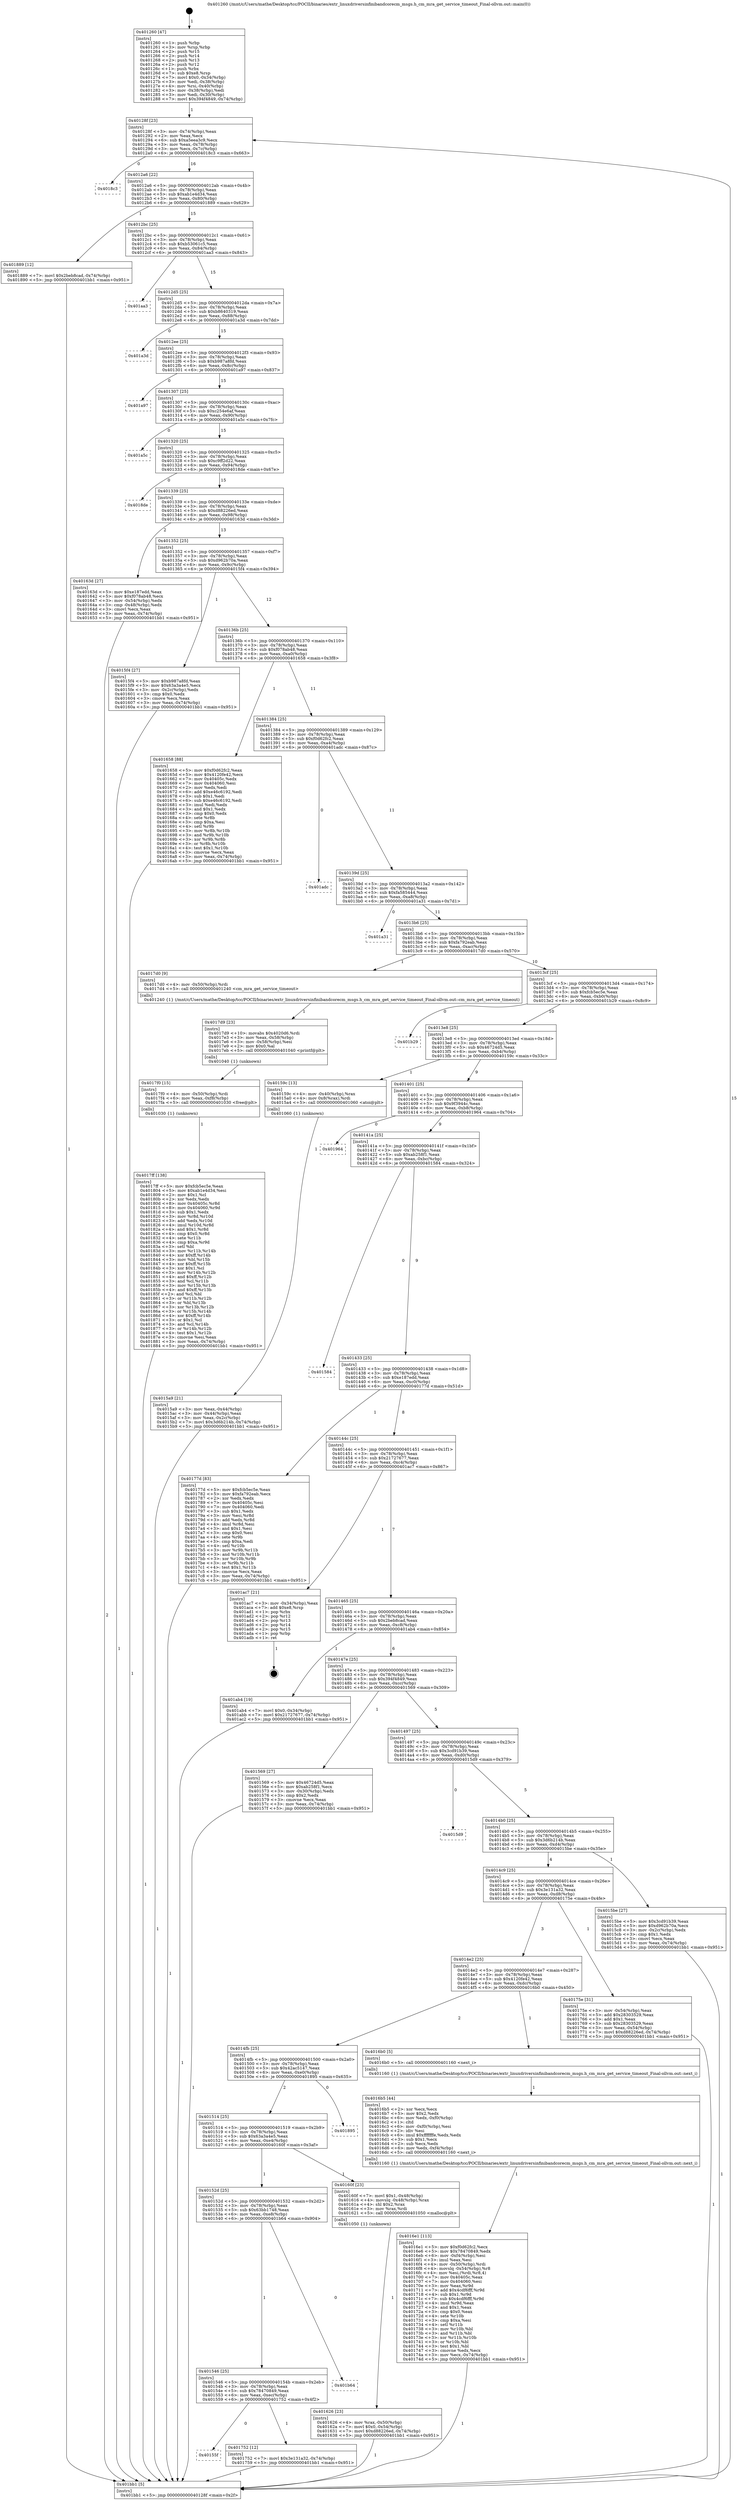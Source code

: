 digraph "0x401260" {
  label = "0x401260 (/mnt/c/Users/mathe/Desktop/tcc/POCII/binaries/extr_linuxdriversinfinibandcorecm_msgs.h_cm_mra_get_service_timeout_Final-ollvm.out::main(0))"
  labelloc = "t"
  node[shape=record]

  Entry [label="",width=0.3,height=0.3,shape=circle,fillcolor=black,style=filled]
  "0x40128f" [label="{
     0x40128f [23]\l
     | [instrs]\l
     &nbsp;&nbsp;0x40128f \<+3\>: mov -0x74(%rbp),%eax\l
     &nbsp;&nbsp;0x401292 \<+2\>: mov %eax,%ecx\l
     &nbsp;&nbsp;0x401294 \<+6\>: sub $0xa5eea3c9,%ecx\l
     &nbsp;&nbsp;0x40129a \<+3\>: mov %eax,-0x78(%rbp)\l
     &nbsp;&nbsp;0x40129d \<+3\>: mov %ecx,-0x7c(%rbp)\l
     &nbsp;&nbsp;0x4012a0 \<+6\>: je 00000000004018c3 \<main+0x663\>\l
  }"]
  "0x4018c3" [label="{
     0x4018c3\l
  }", style=dashed]
  "0x4012a6" [label="{
     0x4012a6 [22]\l
     | [instrs]\l
     &nbsp;&nbsp;0x4012a6 \<+5\>: jmp 00000000004012ab \<main+0x4b\>\l
     &nbsp;&nbsp;0x4012ab \<+3\>: mov -0x78(%rbp),%eax\l
     &nbsp;&nbsp;0x4012ae \<+5\>: sub $0xab1e4d34,%eax\l
     &nbsp;&nbsp;0x4012b3 \<+3\>: mov %eax,-0x80(%rbp)\l
     &nbsp;&nbsp;0x4012b6 \<+6\>: je 0000000000401889 \<main+0x629\>\l
  }"]
  Exit [label="",width=0.3,height=0.3,shape=circle,fillcolor=black,style=filled,peripheries=2]
  "0x401889" [label="{
     0x401889 [12]\l
     | [instrs]\l
     &nbsp;&nbsp;0x401889 \<+7\>: movl $0x2beb8cad,-0x74(%rbp)\l
     &nbsp;&nbsp;0x401890 \<+5\>: jmp 0000000000401bb1 \<main+0x951\>\l
  }"]
  "0x4012bc" [label="{
     0x4012bc [25]\l
     | [instrs]\l
     &nbsp;&nbsp;0x4012bc \<+5\>: jmp 00000000004012c1 \<main+0x61\>\l
     &nbsp;&nbsp;0x4012c1 \<+3\>: mov -0x78(%rbp),%eax\l
     &nbsp;&nbsp;0x4012c4 \<+5\>: sub $0xb53061c5,%eax\l
     &nbsp;&nbsp;0x4012c9 \<+6\>: mov %eax,-0x84(%rbp)\l
     &nbsp;&nbsp;0x4012cf \<+6\>: je 0000000000401aa3 \<main+0x843\>\l
  }"]
  "0x4017ff" [label="{
     0x4017ff [138]\l
     | [instrs]\l
     &nbsp;&nbsp;0x4017ff \<+5\>: mov $0xfcb5ec5e,%eax\l
     &nbsp;&nbsp;0x401804 \<+5\>: mov $0xab1e4d34,%esi\l
     &nbsp;&nbsp;0x401809 \<+2\>: mov $0x1,%cl\l
     &nbsp;&nbsp;0x40180b \<+2\>: xor %edx,%edx\l
     &nbsp;&nbsp;0x40180d \<+8\>: mov 0x40405c,%r8d\l
     &nbsp;&nbsp;0x401815 \<+8\>: mov 0x404060,%r9d\l
     &nbsp;&nbsp;0x40181d \<+3\>: sub $0x1,%edx\l
     &nbsp;&nbsp;0x401820 \<+3\>: mov %r8d,%r10d\l
     &nbsp;&nbsp;0x401823 \<+3\>: add %edx,%r10d\l
     &nbsp;&nbsp;0x401826 \<+4\>: imul %r10d,%r8d\l
     &nbsp;&nbsp;0x40182a \<+4\>: and $0x1,%r8d\l
     &nbsp;&nbsp;0x40182e \<+4\>: cmp $0x0,%r8d\l
     &nbsp;&nbsp;0x401832 \<+4\>: sete %r11b\l
     &nbsp;&nbsp;0x401836 \<+4\>: cmp $0xa,%r9d\l
     &nbsp;&nbsp;0x40183a \<+3\>: setl %bl\l
     &nbsp;&nbsp;0x40183d \<+3\>: mov %r11b,%r14b\l
     &nbsp;&nbsp;0x401840 \<+4\>: xor $0xff,%r14b\l
     &nbsp;&nbsp;0x401844 \<+3\>: mov %bl,%r15b\l
     &nbsp;&nbsp;0x401847 \<+4\>: xor $0xff,%r15b\l
     &nbsp;&nbsp;0x40184b \<+3\>: xor $0x1,%cl\l
     &nbsp;&nbsp;0x40184e \<+3\>: mov %r14b,%r12b\l
     &nbsp;&nbsp;0x401851 \<+4\>: and $0xff,%r12b\l
     &nbsp;&nbsp;0x401855 \<+3\>: and %cl,%r11b\l
     &nbsp;&nbsp;0x401858 \<+3\>: mov %r15b,%r13b\l
     &nbsp;&nbsp;0x40185b \<+4\>: and $0xff,%r13b\l
     &nbsp;&nbsp;0x40185f \<+2\>: and %cl,%bl\l
     &nbsp;&nbsp;0x401861 \<+3\>: or %r11b,%r12b\l
     &nbsp;&nbsp;0x401864 \<+3\>: or %bl,%r13b\l
     &nbsp;&nbsp;0x401867 \<+3\>: xor %r13b,%r12b\l
     &nbsp;&nbsp;0x40186a \<+3\>: or %r15b,%r14b\l
     &nbsp;&nbsp;0x40186d \<+4\>: xor $0xff,%r14b\l
     &nbsp;&nbsp;0x401871 \<+3\>: or $0x1,%cl\l
     &nbsp;&nbsp;0x401874 \<+3\>: and %cl,%r14b\l
     &nbsp;&nbsp;0x401877 \<+3\>: or %r14b,%r12b\l
     &nbsp;&nbsp;0x40187a \<+4\>: test $0x1,%r12b\l
     &nbsp;&nbsp;0x40187e \<+3\>: cmovne %esi,%eax\l
     &nbsp;&nbsp;0x401881 \<+3\>: mov %eax,-0x74(%rbp)\l
     &nbsp;&nbsp;0x401884 \<+5\>: jmp 0000000000401bb1 \<main+0x951\>\l
  }"]
  "0x401aa3" [label="{
     0x401aa3\l
  }", style=dashed]
  "0x4012d5" [label="{
     0x4012d5 [25]\l
     | [instrs]\l
     &nbsp;&nbsp;0x4012d5 \<+5\>: jmp 00000000004012da \<main+0x7a\>\l
     &nbsp;&nbsp;0x4012da \<+3\>: mov -0x78(%rbp),%eax\l
     &nbsp;&nbsp;0x4012dd \<+5\>: sub $0xb8640319,%eax\l
     &nbsp;&nbsp;0x4012e2 \<+6\>: mov %eax,-0x88(%rbp)\l
     &nbsp;&nbsp;0x4012e8 \<+6\>: je 0000000000401a3d \<main+0x7dd\>\l
  }"]
  "0x4017f0" [label="{
     0x4017f0 [15]\l
     | [instrs]\l
     &nbsp;&nbsp;0x4017f0 \<+4\>: mov -0x50(%rbp),%rdi\l
     &nbsp;&nbsp;0x4017f4 \<+6\>: mov %eax,-0xf8(%rbp)\l
     &nbsp;&nbsp;0x4017fa \<+5\>: call 0000000000401030 \<free@plt\>\l
     | [calls]\l
     &nbsp;&nbsp;0x401030 \{1\} (unknown)\l
  }"]
  "0x401a3d" [label="{
     0x401a3d\l
  }", style=dashed]
  "0x4012ee" [label="{
     0x4012ee [25]\l
     | [instrs]\l
     &nbsp;&nbsp;0x4012ee \<+5\>: jmp 00000000004012f3 \<main+0x93\>\l
     &nbsp;&nbsp;0x4012f3 \<+3\>: mov -0x78(%rbp),%eax\l
     &nbsp;&nbsp;0x4012f6 \<+5\>: sub $0xb987a8fd,%eax\l
     &nbsp;&nbsp;0x4012fb \<+6\>: mov %eax,-0x8c(%rbp)\l
     &nbsp;&nbsp;0x401301 \<+6\>: je 0000000000401a97 \<main+0x837\>\l
  }"]
  "0x4017d9" [label="{
     0x4017d9 [23]\l
     | [instrs]\l
     &nbsp;&nbsp;0x4017d9 \<+10\>: movabs $0x4020d6,%rdi\l
     &nbsp;&nbsp;0x4017e3 \<+3\>: mov %eax,-0x58(%rbp)\l
     &nbsp;&nbsp;0x4017e6 \<+3\>: mov -0x58(%rbp),%esi\l
     &nbsp;&nbsp;0x4017e9 \<+2\>: mov $0x0,%al\l
     &nbsp;&nbsp;0x4017eb \<+5\>: call 0000000000401040 \<printf@plt\>\l
     | [calls]\l
     &nbsp;&nbsp;0x401040 \{1\} (unknown)\l
  }"]
  "0x401a97" [label="{
     0x401a97\l
  }", style=dashed]
  "0x401307" [label="{
     0x401307 [25]\l
     | [instrs]\l
     &nbsp;&nbsp;0x401307 \<+5\>: jmp 000000000040130c \<main+0xac\>\l
     &nbsp;&nbsp;0x40130c \<+3\>: mov -0x78(%rbp),%eax\l
     &nbsp;&nbsp;0x40130f \<+5\>: sub $0xc254e6af,%eax\l
     &nbsp;&nbsp;0x401314 \<+6\>: mov %eax,-0x90(%rbp)\l
     &nbsp;&nbsp;0x40131a \<+6\>: je 0000000000401a5c \<main+0x7fc\>\l
  }"]
  "0x40155f" [label="{
     0x40155f\l
  }", style=dashed]
  "0x401a5c" [label="{
     0x401a5c\l
  }", style=dashed]
  "0x401320" [label="{
     0x401320 [25]\l
     | [instrs]\l
     &nbsp;&nbsp;0x401320 \<+5\>: jmp 0000000000401325 \<main+0xc5\>\l
     &nbsp;&nbsp;0x401325 \<+3\>: mov -0x78(%rbp),%eax\l
     &nbsp;&nbsp;0x401328 \<+5\>: sub $0xc9ff2d22,%eax\l
     &nbsp;&nbsp;0x40132d \<+6\>: mov %eax,-0x94(%rbp)\l
     &nbsp;&nbsp;0x401333 \<+6\>: je 00000000004018de \<main+0x67e\>\l
  }"]
  "0x401752" [label="{
     0x401752 [12]\l
     | [instrs]\l
     &nbsp;&nbsp;0x401752 \<+7\>: movl $0x3e131a32,-0x74(%rbp)\l
     &nbsp;&nbsp;0x401759 \<+5\>: jmp 0000000000401bb1 \<main+0x951\>\l
  }"]
  "0x4018de" [label="{
     0x4018de\l
  }", style=dashed]
  "0x401339" [label="{
     0x401339 [25]\l
     | [instrs]\l
     &nbsp;&nbsp;0x401339 \<+5\>: jmp 000000000040133e \<main+0xde\>\l
     &nbsp;&nbsp;0x40133e \<+3\>: mov -0x78(%rbp),%eax\l
     &nbsp;&nbsp;0x401341 \<+5\>: sub $0xd88226ed,%eax\l
     &nbsp;&nbsp;0x401346 \<+6\>: mov %eax,-0x98(%rbp)\l
     &nbsp;&nbsp;0x40134c \<+6\>: je 000000000040163d \<main+0x3dd\>\l
  }"]
  "0x401546" [label="{
     0x401546 [25]\l
     | [instrs]\l
     &nbsp;&nbsp;0x401546 \<+5\>: jmp 000000000040154b \<main+0x2eb\>\l
     &nbsp;&nbsp;0x40154b \<+3\>: mov -0x78(%rbp),%eax\l
     &nbsp;&nbsp;0x40154e \<+5\>: sub $0x78470849,%eax\l
     &nbsp;&nbsp;0x401553 \<+6\>: mov %eax,-0xec(%rbp)\l
     &nbsp;&nbsp;0x401559 \<+6\>: je 0000000000401752 \<main+0x4f2\>\l
  }"]
  "0x40163d" [label="{
     0x40163d [27]\l
     | [instrs]\l
     &nbsp;&nbsp;0x40163d \<+5\>: mov $0xe187edd,%eax\l
     &nbsp;&nbsp;0x401642 \<+5\>: mov $0xf078ab48,%ecx\l
     &nbsp;&nbsp;0x401647 \<+3\>: mov -0x54(%rbp),%edx\l
     &nbsp;&nbsp;0x40164a \<+3\>: cmp -0x48(%rbp),%edx\l
     &nbsp;&nbsp;0x40164d \<+3\>: cmovl %ecx,%eax\l
     &nbsp;&nbsp;0x401650 \<+3\>: mov %eax,-0x74(%rbp)\l
     &nbsp;&nbsp;0x401653 \<+5\>: jmp 0000000000401bb1 \<main+0x951\>\l
  }"]
  "0x401352" [label="{
     0x401352 [25]\l
     | [instrs]\l
     &nbsp;&nbsp;0x401352 \<+5\>: jmp 0000000000401357 \<main+0xf7\>\l
     &nbsp;&nbsp;0x401357 \<+3\>: mov -0x78(%rbp),%eax\l
     &nbsp;&nbsp;0x40135a \<+5\>: sub $0xd962b70a,%eax\l
     &nbsp;&nbsp;0x40135f \<+6\>: mov %eax,-0x9c(%rbp)\l
     &nbsp;&nbsp;0x401365 \<+6\>: je 00000000004015f4 \<main+0x394\>\l
  }"]
  "0x401b64" [label="{
     0x401b64\l
  }", style=dashed]
  "0x4015f4" [label="{
     0x4015f4 [27]\l
     | [instrs]\l
     &nbsp;&nbsp;0x4015f4 \<+5\>: mov $0xb987a8fd,%eax\l
     &nbsp;&nbsp;0x4015f9 \<+5\>: mov $0x63a3a4e5,%ecx\l
     &nbsp;&nbsp;0x4015fe \<+3\>: mov -0x2c(%rbp),%edx\l
     &nbsp;&nbsp;0x401601 \<+3\>: cmp $0x0,%edx\l
     &nbsp;&nbsp;0x401604 \<+3\>: cmove %ecx,%eax\l
     &nbsp;&nbsp;0x401607 \<+3\>: mov %eax,-0x74(%rbp)\l
     &nbsp;&nbsp;0x40160a \<+5\>: jmp 0000000000401bb1 \<main+0x951\>\l
  }"]
  "0x40136b" [label="{
     0x40136b [25]\l
     | [instrs]\l
     &nbsp;&nbsp;0x40136b \<+5\>: jmp 0000000000401370 \<main+0x110\>\l
     &nbsp;&nbsp;0x401370 \<+3\>: mov -0x78(%rbp),%eax\l
     &nbsp;&nbsp;0x401373 \<+5\>: sub $0xf078ab48,%eax\l
     &nbsp;&nbsp;0x401378 \<+6\>: mov %eax,-0xa0(%rbp)\l
     &nbsp;&nbsp;0x40137e \<+6\>: je 0000000000401658 \<main+0x3f8\>\l
  }"]
  "0x4016e1" [label="{
     0x4016e1 [113]\l
     | [instrs]\l
     &nbsp;&nbsp;0x4016e1 \<+5\>: mov $0xf0d62fc2,%ecx\l
     &nbsp;&nbsp;0x4016e6 \<+5\>: mov $0x78470849,%edx\l
     &nbsp;&nbsp;0x4016eb \<+6\>: mov -0xf4(%rbp),%esi\l
     &nbsp;&nbsp;0x4016f1 \<+3\>: imul %eax,%esi\l
     &nbsp;&nbsp;0x4016f4 \<+4\>: mov -0x50(%rbp),%rdi\l
     &nbsp;&nbsp;0x4016f8 \<+4\>: movslq -0x54(%rbp),%r8\l
     &nbsp;&nbsp;0x4016fc \<+4\>: mov %esi,(%rdi,%r8,4)\l
     &nbsp;&nbsp;0x401700 \<+7\>: mov 0x40405c,%eax\l
     &nbsp;&nbsp;0x401707 \<+7\>: mov 0x404060,%esi\l
     &nbsp;&nbsp;0x40170e \<+3\>: mov %eax,%r9d\l
     &nbsp;&nbsp;0x401711 \<+7\>: add $0x4cdf6fff,%r9d\l
     &nbsp;&nbsp;0x401718 \<+4\>: sub $0x1,%r9d\l
     &nbsp;&nbsp;0x40171c \<+7\>: sub $0x4cdf6fff,%r9d\l
     &nbsp;&nbsp;0x401723 \<+4\>: imul %r9d,%eax\l
     &nbsp;&nbsp;0x401727 \<+3\>: and $0x1,%eax\l
     &nbsp;&nbsp;0x40172a \<+3\>: cmp $0x0,%eax\l
     &nbsp;&nbsp;0x40172d \<+4\>: sete %r10b\l
     &nbsp;&nbsp;0x401731 \<+3\>: cmp $0xa,%esi\l
     &nbsp;&nbsp;0x401734 \<+4\>: setl %r11b\l
     &nbsp;&nbsp;0x401738 \<+3\>: mov %r10b,%bl\l
     &nbsp;&nbsp;0x40173b \<+3\>: and %r11b,%bl\l
     &nbsp;&nbsp;0x40173e \<+3\>: xor %r11b,%r10b\l
     &nbsp;&nbsp;0x401741 \<+3\>: or %r10b,%bl\l
     &nbsp;&nbsp;0x401744 \<+3\>: test $0x1,%bl\l
     &nbsp;&nbsp;0x401747 \<+3\>: cmovne %edx,%ecx\l
     &nbsp;&nbsp;0x40174a \<+3\>: mov %ecx,-0x74(%rbp)\l
     &nbsp;&nbsp;0x40174d \<+5\>: jmp 0000000000401bb1 \<main+0x951\>\l
  }"]
  "0x401658" [label="{
     0x401658 [88]\l
     | [instrs]\l
     &nbsp;&nbsp;0x401658 \<+5\>: mov $0xf0d62fc2,%eax\l
     &nbsp;&nbsp;0x40165d \<+5\>: mov $0x4120fe42,%ecx\l
     &nbsp;&nbsp;0x401662 \<+7\>: mov 0x40405c,%edx\l
     &nbsp;&nbsp;0x401669 \<+7\>: mov 0x404060,%esi\l
     &nbsp;&nbsp;0x401670 \<+2\>: mov %edx,%edi\l
     &nbsp;&nbsp;0x401672 \<+6\>: add $0xe46c6192,%edi\l
     &nbsp;&nbsp;0x401678 \<+3\>: sub $0x1,%edi\l
     &nbsp;&nbsp;0x40167b \<+6\>: sub $0xe46c6192,%edi\l
     &nbsp;&nbsp;0x401681 \<+3\>: imul %edi,%edx\l
     &nbsp;&nbsp;0x401684 \<+3\>: and $0x1,%edx\l
     &nbsp;&nbsp;0x401687 \<+3\>: cmp $0x0,%edx\l
     &nbsp;&nbsp;0x40168a \<+4\>: sete %r8b\l
     &nbsp;&nbsp;0x40168e \<+3\>: cmp $0xa,%esi\l
     &nbsp;&nbsp;0x401691 \<+4\>: setl %r9b\l
     &nbsp;&nbsp;0x401695 \<+3\>: mov %r8b,%r10b\l
     &nbsp;&nbsp;0x401698 \<+3\>: and %r9b,%r10b\l
     &nbsp;&nbsp;0x40169b \<+3\>: xor %r9b,%r8b\l
     &nbsp;&nbsp;0x40169e \<+3\>: or %r8b,%r10b\l
     &nbsp;&nbsp;0x4016a1 \<+4\>: test $0x1,%r10b\l
     &nbsp;&nbsp;0x4016a5 \<+3\>: cmovne %ecx,%eax\l
     &nbsp;&nbsp;0x4016a8 \<+3\>: mov %eax,-0x74(%rbp)\l
     &nbsp;&nbsp;0x4016ab \<+5\>: jmp 0000000000401bb1 \<main+0x951\>\l
  }"]
  "0x401384" [label="{
     0x401384 [25]\l
     | [instrs]\l
     &nbsp;&nbsp;0x401384 \<+5\>: jmp 0000000000401389 \<main+0x129\>\l
     &nbsp;&nbsp;0x401389 \<+3\>: mov -0x78(%rbp),%eax\l
     &nbsp;&nbsp;0x40138c \<+5\>: sub $0xf0d62fc2,%eax\l
     &nbsp;&nbsp;0x401391 \<+6\>: mov %eax,-0xa4(%rbp)\l
     &nbsp;&nbsp;0x401397 \<+6\>: je 0000000000401adc \<main+0x87c\>\l
  }"]
  "0x4016b5" [label="{
     0x4016b5 [44]\l
     | [instrs]\l
     &nbsp;&nbsp;0x4016b5 \<+2\>: xor %ecx,%ecx\l
     &nbsp;&nbsp;0x4016b7 \<+5\>: mov $0x2,%edx\l
     &nbsp;&nbsp;0x4016bc \<+6\>: mov %edx,-0xf0(%rbp)\l
     &nbsp;&nbsp;0x4016c2 \<+1\>: cltd\l
     &nbsp;&nbsp;0x4016c3 \<+6\>: mov -0xf0(%rbp),%esi\l
     &nbsp;&nbsp;0x4016c9 \<+2\>: idiv %esi\l
     &nbsp;&nbsp;0x4016cb \<+6\>: imul $0xfffffffe,%edx,%edx\l
     &nbsp;&nbsp;0x4016d1 \<+3\>: sub $0x1,%ecx\l
     &nbsp;&nbsp;0x4016d4 \<+2\>: sub %ecx,%edx\l
     &nbsp;&nbsp;0x4016d6 \<+6\>: mov %edx,-0xf4(%rbp)\l
     &nbsp;&nbsp;0x4016dc \<+5\>: call 0000000000401160 \<next_i\>\l
     | [calls]\l
     &nbsp;&nbsp;0x401160 \{1\} (/mnt/c/Users/mathe/Desktop/tcc/POCII/binaries/extr_linuxdriversinfinibandcorecm_msgs.h_cm_mra_get_service_timeout_Final-ollvm.out::next_i)\l
  }"]
  "0x401adc" [label="{
     0x401adc\l
  }", style=dashed]
  "0x40139d" [label="{
     0x40139d [25]\l
     | [instrs]\l
     &nbsp;&nbsp;0x40139d \<+5\>: jmp 00000000004013a2 \<main+0x142\>\l
     &nbsp;&nbsp;0x4013a2 \<+3\>: mov -0x78(%rbp),%eax\l
     &nbsp;&nbsp;0x4013a5 \<+5\>: sub $0xfa585444,%eax\l
     &nbsp;&nbsp;0x4013aa \<+6\>: mov %eax,-0xa8(%rbp)\l
     &nbsp;&nbsp;0x4013b0 \<+6\>: je 0000000000401a31 \<main+0x7d1\>\l
  }"]
  "0x401626" [label="{
     0x401626 [23]\l
     | [instrs]\l
     &nbsp;&nbsp;0x401626 \<+4\>: mov %rax,-0x50(%rbp)\l
     &nbsp;&nbsp;0x40162a \<+7\>: movl $0x0,-0x54(%rbp)\l
     &nbsp;&nbsp;0x401631 \<+7\>: movl $0xd88226ed,-0x74(%rbp)\l
     &nbsp;&nbsp;0x401638 \<+5\>: jmp 0000000000401bb1 \<main+0x951\>\l
  }"]
  "0x401a31" [label="{
     0x401a31\l
  }", style=dashed]
  "0x4013b6" [label="{
     0x4013b6 [25]\l
     | [instrs]\l
     &nbsp;&nbsp;0x4013b6 \<+5\>: jmp 00000000004013bb \<main+0x15b\>\l
     &nbsp;&nbsp;0x4013bb \<+3\>: mov -0x78(%rbp),%eax\l
     &nbsp;&nbsp;0x4013be \<+5\>: sub $0xfa792eab,%eax\l
     &nbsp;&nbsp;0x4013c3 \<+6\>: mov %eax,-0xac(%rbp)\l
     &nbsp;&nbsp;0x4013c9 \<+6\>: je 00000000004017d0 \<main+0x570\>\l
  }"]
  "0x40152d" [label="{
     0x40152d [25]\l
     | [instrs]\l
     &nbsp;&nbsp;0x40152d \<+5\>: jmp 0000000000401532 \<main+0x2d2\>\l
     &nbsp;&nbsp;0x401532 \<+3\>: mov -0x78(%rbp),%eax\l
     &nbsp;&nbsp;0x401535 \<+5\>: sub $0x63bb1748,%eax\l
     &nbsp;&nbsp;0x40153a \<+6\>: mov %eax,-0xe8(%rbp)\l
     &nbsp;&nbsp;0x401540 \<+6\>: je 0000000000401b64 \<main+0x904\>\l
  }"]
  "0x4017d0" [label="{
     0x4017d0 [9]\l
     | [instrs]\l
     &nbsp;&nbsp;0x4017d0 \<+4\>: mov -0x50(%rbp),%rdi\l
     &nbsp;&nbsp;0x4017d4 \<+5\>: call 0000000000401240 \<cm_mra_get_service_timeout\>\l
     | [calls]\l
     &nbsp;&nbsp;0x401240 \{1\} (/mnt/c/Users/mathe/Desktop/tcc/POCII/binaries/extr_linuxdriversinfinibandcorecm_msgs.h_cm_mra_get_service_timeout_Final-ollvm.out::cm_mra_get_service_timeout)\l
  }"]
  "0x4013cf" [label="{
     0x4013cf [25]\l
     | [instrs]\l
     &nbsp;&nbsp;0x4013cf \<+5\>: jmp 00000000004013d4 \<main+0x174\>\l
     &nbsp;&nbsp;0x4013d4 \<+3\>: mov -0x78(%rbp),%eax\l
     &nbsp;&nbsp;0x4013d7 \<+5\>: sub $0xfcb5ec5e,%eax\l
     &nbsp;&nbsp;0x4013dc \<+6\>: mov %eax,-0xb0(%rbp)\l
     &nbsp;&nbsp;0x4013e2 \<+6\>: je 0000000000401b29 \<main+0x8c9\>\l
  }"]
  "0x40160f" [label="{
     0x40160f [23]\l
     | [instrs]\l
     &nbsp;&nbsp;0x40160f \<+7\>: movl $0x1,-0x48(%rbp)\l
     &nbsp;&nbsp;0x401616 \<+4\>: movslq -0x48(%rbp),%rax\l
     &nbsp;&nbsp;0x40161a \<+4\>: shl $0x2,%rax\l
     &nbsp;&nbsp;0x40161e \<+3\>: mov %rax,%rdi\l
     &nbsp;&nbsp;0x401621 \<+5\>: call 0000000000401050 \<malloc@plt\>\l
     | [calls]\l
     &nbsp;&nbsp;0x401050 \{1\} (unknown)\l
  }"]
  "0x401b29" [label="{
     0x401b29\l
  }", style=dashed]
  "0x4013e8" [label="{
     0x4013e8 [25]\l
     | [instrs]\l
     &nbsp;&nbsp;0x4013e8 \<+5\>: jmp 00000000004013ed \<main+0x18d\>\l
     &nbsp;&nbsp;0x4013ed \<+3\>: mov -0x78(%rbp),%eax\l
     &nbsp;&nbsp;0x4013f0 \<+5\>: sub $0x46724d5,%eax\l
     &nbsp;&nbsp;0x4013f5 \<+6\>: mov %eax,-0xb4(%rbp)\l
     &nbsp;&nbsp;0x4013fb \<+6\>: je 000000000040159c \<main+0x33c\>\l
  }"]
  "0x401514" [label="{
     0x401514 [25]\l
     | [instrs]\l
     &nbsp;&nbsp;0x401514 \<+5\>: jmp 0000000000401519 \<main+0x2b9\>\l
     &nbsp;&nbsp;0x401519 \<+3\>: mov -0x78(%rbp),%eax\l
     &nbsp;&nbsp;0x40151c \<+5\>: sub $0x63a3a4e5,%eax\l
     &nbsp;&nbsp;0x401521 \<+6\>: mov %eax,-0xe4(%rbp)\l
     &nbsp;&nbsp;0x401527 \<+6\>: je 000000000040160f \<main+0x3af\>\l
  }"]
  "0x40159c" [label="{
     0x40159c [13]\l
     | [instrs]\l
     &nbsp;&nbsp;0x40159c \<+4\>: mov -0x40(%rbp),%rax\l
     &nbsp;&nbsp;0x4015a0 \<+4\>: mov 0x8(%rax),%rdi\l
     &nbsp;&nbsp;0x4015a4 \<+5\>: call 0000000000401060 \<atoi@plt\>\l
     | [calls]\l
     &nbsp;&nbsp;0x401060 \{1\} (unknown)\l
  }"]
  "0x401401" [label="{
     0x401401 [25]\l
     | [instrs]\l
     &nbsp;&nbsp;0x401401 \<+5\>: jmp 0000000000401406 \<main+0x1a6\>\l
     &nbsp;&nbsp;0x401406 \<+3\>: mov -0x78(%rbp),%eax\l
     &nbsp;&nbsp;0x401409 \<+5\>: sub $0x9f3944c,%eax\l
     &nbsp;&nbsp;0x40140e \<+6\>: mov %eax,-0xb8(%rbp)\l
     &nbsp;&nbsp;0x401414 \<+6\>: je 0000000000401964 \<main+0x704\>\l
  }"]
  "0x401895" [label="{
     0x401895\l
  }", style=dashed]
  "0x401964" [label="{
     0x401964\l
  }", style=dashed]
  "0x40141a" [label="{
     0x40141a [25]\l
     | [instrs]\l
     &nbsp;&nbsp;0x40141a \<+5\>: jmp 000000000040141f \<main+0x1bf\>\l
     &nbsp;&nbsp;0x40141f \<+3\>: mov -0x78(%rbp),%eax\l
     &nbsp;&nbsp;0x401422 \<+5\>: sub $0xab258f1,%eax\l
     &nbsp;&nbsp;0x401427 \<+6\>: mov %eax,-0xbc(%rbp)\l
     &nbsp;&nbsp;0x40142d \<+6\>: je 0000000000401584 \<main+0x324\>\l
  }"]
  "0x4014fb" [label="{
     0x4014fb [25]\l
     | [instrs]\l
     &nbsp;&nbsp;0x4014fb \<+5\>: jmp 0000000000401500 \<main+0x2a0\>\l
     &nbsp;&nbsp;0x401500 \<+3\>: mov -0x78(%rbp),%eax\l
     &nbsp;&nbsp;0x401503 \<+5\>: sub $0x42ac5147,%eax\l
     &nbsp;&nbsp;0x401508 \<+6\>: mov %eax,-0xe0(%rbp)\l
     &nbsp;&nbsp;0x40150e \<+6\>: je 0000000000401895 \<main+0x635\>\l
  }"]
  "0x401584" [label="{
     0x401584\l
  }", style=dashed]
  "0x401433" [label="{
     0x401433 [25]\l
     | [instrs]\l
     &nbsp;&nbsp;0x401433 \<+5\>: jmp 0000000000401438 \<main+0x1d8\>\l
     &nbsp;&nbsp;0x401438 \<+3\>: mov -0x78(%rbp),%eax\l
     &nbsp;&nbsp;0x40143b \<+5\>: sub $0xe187edd,%eax\l
     &nbsp;&nbsp;0x401440 \<+6\>: mov %eax,-0xc0(%rbp)\l
     &nbsp;&nbsp;0x401446 \<+6\>: je 000000000040177d \<main+0x51d\>\l
  }"]
  "0x4016b0" [label="{
     0x4016b0 [5]\l
     | [instrs]\l
     &nbsp;&nbsp;0x4016b0 \<+5\>: call 0000000000401160 \<next_i\>\l
     | [calls]\l
     &nbsp;&nbsp;0x401160 \{1\} (/mnt/c/Users/mathe/Desktop/tcc/POCII/binaries/extr_linuxdriversinfinibandcorecm_msgs.h_cm_mra_get_service_timeout_Final-ollvm.out::next_i)\l
  }"]
  "0x40177d" [label="{
     0x40177d [83]\l
     | [instrs]\l
     &nbsp;&nbsp;0x40177d \<+5\>: mov $0xfcb5ec5e,%eax\l
     &nbsp;&nbsp;0x401782 \<+5\>: mov $0xfa792eab,%ecx\l
     &nbsp;&nbsp;0x401787 \<+2\>: xor %edx,%edx\l
     &nbsp;&nbsp;0x401789 \<+7\>: mov 0x40405c,%esi\l
     &nbsp;&nbsp;0x401790 \<+7\>: mov 0x404060,%edi\l
     &nbsp;&nbsp;0x401797 \<+3\>: sub $0x1,%edx\l
     &nbsp;&nbsp;0x40179a \<+3\>: mov %esi,%r8d\l
     &nbsp;&nbsp;0x40179d \<+3\>: add %edx,%r8d\l
     &nbsp;&nbsp;0x4017a0 \<+4\>: imul %r8d,%esi\l
     &nbsp;&nbsp;0x4017a4 \<+3\>: and $0x1,%esi\l
     &nbsp;&nbsp;0x4017a7 \<+3\>: cmp $0x0,%esi\l
     &nbsp;&nbsp;0x4017aa \<+4\>: sete %r9b\l
     &nbsp;&nbsp;0x4017ae \<+3\>: cmp $0xa,%edi\l
     &nbsp;&nbsp;0x4017b1 \<+4\>: setl %r10b\l
     &nbsp;&nbsp;0x4017b5 \<+3\>: mov %r9b,%r11b\l
     &nbsp;&nbsp;0x4017b8 \<+3\>: and %r10b,%r11b\l
     &nbsp;&nbsp;0x4017bb \<+3\>: xor %r10b,%r9b\l
     &nbsp;&nbsp;0x4017be \<+3\>: or %r9b,%r11b\l
     &nbsp;&nbsp;0x4017c1 \<+4\>: test $0x1,%r11b\l
     &nbsp;&nbsp;0x4017c5 \<+3\>: cmovne %ecx,%eax\l
     &nbsp;&nbsp;0x4017c8 \<+3\>: mov %eax,-0x74(%rbp)\l
     &nbsp;&nbsp;0x4017cb \<+5\>: jmp 0000000000401bb1 \<main+0x951\>\l
  }"]
  "0x40144c" [label="{
     0x40144c [25]\l
     | [instrs]\l
     &nbsp;&nbsp;0x40144c \<+5\>: jmp 0000000000401451 \<main+0x1f1\>\l
     &nbsp;&nbsp;0x401451 \<+3\>: mov -0x78(%rbp),%eax\l
     &nbsp;&nbsp;0x401454 \<+5\>: sub $0x21727677,%eax\l
     &nbsp;&nbsp;0x401459 \<+6\>: mov %eax,-0xc4(%rbp)\l
     &nbsp;&nbsp;0x40145f \<+6\>: je 0000000000401ac7 \<main+0x867\>\l
  }"]
  "0x4014e2" [label="{
     0x4014e2 [25]\l
     | [instrs]\l
     &nbsp;&nbsp;0x4014e2 \<+5\>: jmp 00000000004014e7 \<main+0x287\>\l
     &nbsp;&nbsp;0x4014e7 \<+3\>: mov -0x78(%rbp),%eax\l
     &nbsp;&nbsp;0x4014ea \<+5\>: sub $0x4120fe42,%eax\l
     &nbsp;&nbsp;0x4014ef \<+6\>: mov %eax,-0xdc(%rbp)\l
     &nbsp;&nbsp;0x4014f5 \<+6\>: je 00000000004016b0 \<main+0x450\>\l
  }"]
  "0x401ac7" [label="{
     0x401ac7 [21]\l
     | [instrs]\l
     &nbsp;&nbsp;0x401ac7 \<+3\>: mov -0x34(%rbp),%eax\l
     &nbsp;&nbsp;0x401aca \<+7\>: add $0xe8,%rsp\l
     &nbsp;&nbsp;0x401ad1 \<+1\>: pop %rbx\l
     &nbsp;&nbsp;0x401ad2 \<+2\>: pop %r12\l
     &nbsp;&nbsp;0x401ad4 \<+2\>: pop %r13\l
     &nbsp;&nbsp;0x401ad6 \<+2\>: pop %r14\l
     &nbsp;&nbsp;0x401ad8 \<+2\>: pop %r15\l
     &nbsp;&nbsp;0x401ada \<+1\>: pop %rbp\l
     &nbsp;&nbsp;0x401adb \<+1\>: ret\l
  }"]
  "0x401465" [label="{
     0x401465 [25]\l
     | [instrs]\l
     &nbsp;&nbsp;0x401465 \<+5\>: jmp 000000000040146a \<main+0x20a\>\l
     &nbsp;&nbsp;0x40146a \<+3\>: mov -0x78(%rbp),%eax\l
     &nbsp;&nbsp;0x40146d \<+5\>: sub $0x2beb8cad,%eax\l
     &nbsp;&nbsp;0x401472 \<+6\>: mov %eax,-0xc8(%rbp)\l
     &nbsp;&nbsp;0x401478 \<+6\>: je 0000000000401ab4 \<main+0x854\>\l
  }"]
  "0x40175e" [label="{
     0x40175e [31]\l
     | [instrs]\l
     &nbsp;&nbsp;0x40175e \<+3\>: mov -0x54(%rbp),%eax\l
     &nbsp;&nbsp;0x401761 \<+5\>: add $0x28303529,%eax\l
     &nbsp;&nbsp;0x401766 \<+3\>: add $0x1,%eax\l
     &nbsp;&nbsp;0x401769 \<+5\>: sub $0x28303529,%eax\l
     &nbsp;&nbsp;0x40176e \<+3\>: mov %eax,-0x54(%rbp)\l
     &nbsp;&nbsp;0x401771 \<+7\>: movl $0xd88226ed,-0x74(%rbp)\l
     &nbsp;&nbsp;0x401778 \<+5\>: jmp 0000000000401bb1 \<main+0x951\>\l
  }"]
  "0x401ab4" [label="{
     0x401ab4 [19]\l
     | [instrs]\l
     &nbsp;&nbsp;0x401ab4 \<+7\>: movl $0x0,-0x34(%rbp)\l
     &nbsp;&nbsp;0x401abb \<+7\>: movl $0x21727677,-0x74(%rbp)\l
     &nbsp;&nbsp;0x401ac2 \<+5\>: jmp 0000000000401bb1 \<main+0x951\>\l
  }"]
  "0x40147e" [label="{
     0x40147e [25]\l
     | [instrs]\l
     &nbsp;&nbsp;0x40147e \<+5\>: jmp 0000000000401483 \<main+0x223\>\l
     &nbsp;&nbsp;0x401483 \<+3\>: mov -0x78(%rbp),%eax\l
     &nbsp;&nbsp;0x401486 \<+5\>: sub $0x394f4849,%eax\l
     &nbsp;&nbsp;0x40148b \<+6\>: mov %eax,-0xcc(%rbp)\l
     &nbsp;&nbsp;0x401491 \<+6\>: je 0000000000401569 \<main+0x309\>\l
  }"]
  "0x4014c9" [label="{
     0x4014c9 [25]\l
     | [instrs]\l
     &nbsp;&nbsp;0x4014c9 \<+5\>: jmp 00000000004014ce \<main+0x26e\>\l
     &nbsp;&nbsp;0x4014ce \<+3\>: mov -0x78(%rbp),%eax\l
     &nbsp;&nbsp;0x4014d1 \<+5\>: sub $0x3e131a32,%eax\l
     &nbsp;&nbsp;0x4014d6 \<+6\>: mov %eax,-0xd8(%rbp)\l
     &nbsp;&nbsp;0x4014dc \<+6\>: je 000000000040175e \<main+0x4fe\>\l
  }"]
  "0x401569" [label="{
     0x401569 [27]\l
     | [instrs]\l
     &nbsp;&nbsp;0x401569 \<+5\>: mov $0x46724d5,%eax\l
     &nbsp;&nbsp;0x40156e \<+5\>: mov $0xab258f1,%ecx\l
     &nbsp;&nbsp;0x401573 \<+3\>: mov -0x30(%rbp),%edx\l
     &nbsp;&nbsp;0x401576 \<+3\>: cmp $0x2,%edx\l
     &nbsp;&nbsp;0x401579 \<+3\>: cmovne %ecx,%eax\l
     &nbsp;&nbsp;0x40157c \<+3\>: mov %eax,-0x74(%rbp)\l
     &nbsp;&nbsp;0x40157f \<+5\>: jmp 0000000000401bb1 \<main+0x951\>\l
  }"]
  "0x401497" [label="{
     0x401497 [25]\l
     | [instrs]\l
     &nbsp;&nbsp;0x401497 \<+5\>: jmp 000000000040149c \<main+0x23c\>\l
     &nbsp;&nbsp;0x40149c \<+3\>: mov -0x78(%rbp),%eax\l
     &nbsp;&nbsp;0x40149f \<+5\>: sub $0x3cd91b39,%eax\l
     &nbsp;&nbsp;0x4014a4 \<+6\>: mov %eax,-0xd0(%rbp)\l
     &nbsp;&nbsp;0x4014aa \<+6\>: je 00000000004015d9 \<main+0x379\>\l
  }"]
  "0x401bb1" [label="{
     0x401bb1 [5]\l
     | [instrs]\l
     &nbsp;&nbsp;0x401bb1 \<+5\>: jmp 000000000040128f \<main+0x2f\>\l
  }"]
  "0x401260" [label="{
     0x401260 [47]\l
     | [instrs]\l
     &nbsp;&nbsp;0x401260 \<+1\>: push %rbp\l
     &nbsp;&nbsp;0x401261 \<+3\>: mov %rsp,%rbp\l
     &nbsp;&nbsp;0x401264 \<+2\>: push %r15\l
     &nbsp;&nbsp;0x401266 \<+2\>: push %r14\l
     &nbsp;&nbsp;0x401268 \<+2\>: push %r13\l
     &nbsp;&nbsp;0x40126a \<+2\>: push %r12\l
     &nbsp;&nbsp;0x40126c \<+1\>: push %rbx\l
     &nbsp;&nbsp;0x40126d \<+7\>: sub $0xe8,%rsp\l
     &nbsp;&nbsp;0x401274 \<+7\>: movl $0x0,-0x34(%rbp)\l
     &nbsp;&nbsp;0x40127b \<+3\>: mov %edi,-0x38(%rbp)\l
     &nbsp;&nbsp;0x40127e \<+4\>: mov %rsi,-0x40(%rbp)\l
     &nbsp;&nbsp;0x401282 \<+3\>: mov -0x38(%rbp),%edi\l
     &nbsp;&nbsp;0x401285 \<+3\>: mov %edi,-0x30(%rbp)\l
     &nbsp;&nbsp;0x401288 \<+7\>: movl $0x394f4849,-0x74(%rbp)\l
  }"]
  "0x4015a9" [label="{
     0x4015a9 [21]\l
     | [instrs]\l
     &nbsp;&nbsp;0x4015a9 \<+3\>: mov %eax,-0x44(%rbp)\l
     &nbsp;&nbsp;0x4015ac \<+3\>: mov -0x44(%rbp),%eax\l
     &nbsp;&nbsp;0x4015af \<+3\>: mov %eax,-0x2c(%rbp)\l
     &nbsp;&nbsp;0x4015b2 \<+7\>: movl $0x3d6b214b,-0x74(%rbp)\l
     &nbsp;&nbsp;0x4015b9 \<+5\>: jmp 0000000000401bb1 \<main+0x951\>\l
  }"]
  "0x4015be" [label="{
     0x4015be [27]\l
     | [instrs]\l
     &nbsp;&nbsp;0x4015be \<+5\>: mov $0x3cd91b39,%eax\l
     &nbsp;&nbsp;0x4015c3 \<+5\>: mov $0xd962b70a,%ecx\l
     &nbsp;&nbsp;0x4015c8 \<+3\>: mov -0x2c(%rbp),%edx\l
     &nbsp;&nbsp;0x4015cb \<+3\>: cmp $0x1,%edx\l
     &nbsp;&nbsp;0x4015ce \<+3\>: cmovl %ecx,%eax\l
     &nbsp;&nbsp;0x4015d1 \<+3\>: mov %eax,-0x74(%rbp)\l
     &nbsp;&nbsp;0x4015d4 \<+5\>: jmp 0000000000401bb1 \<main+0x951\>\l
  }"]
  "0x4015d9" [label="{
     0x4015d9\l
  }", style=dashed]
  "0x4014b0" [label="{
     0x4014b0 [25]\l
     | [instrs]\l
     &nbsp;&nbsp;0x4014b0 \<+5\>: jmp 00000000004014b5 \<main+0x255\>\l
     &nbsp;&nbsp;0x4014b5 \<+3\>: mov -0x78(%rbp),%eax\l
     &nbsp;&nbsp;0x4014b8 \<+5\>: sub $0x3d6b214b,%eax\l
     &nbsp;&nbsp;0x4014bd \<+6\>: mov %eax,-0xd4(%rbp)\l
     &nbsp;&nbsp;0x4014c3 \<+6\>: je 00000000004015be \<main+0x35e\>\l
  }"]
  Entry -> "0x401260" [label=" 1"]
  "0x40128f" -> "0x4018c3" [label=" 0"]
  "0x40128f" -> "0x4012a6" [label=" 16"]
  "0x401ac7" -> Exit [label=" 1"]
  "0x4012a6" -> "0x401889" [label=" 1"]
  "0x4012a6" -> "0x4012bc" [label=" 15"]
  "0x401ab4" -> "0x401bb1" [label=" 1"]
  "0x4012bc" -> "0x401aa3" [label=" 0"]
  "0x4012bc" -> "0x4012d5" [label=" 15"]
  "0x401889" -> "0x401bb1" [label=" 1"]
  "0x4012d5" -> "0x401a3d" [label=" 0"]
  "0x4012d5" -> "0x4012ee" [label=" 15"]
  "0x4017ff" -> "0x401bb1" [label=" 1"]
  "0x4012ee" -> "0x401a97" [label=" 0"]
  "0x4012ee" -> "0x401307" [label=" 15"]
  "0x4017f0" -> "0x4017ff" [label=" 1"]
  "0x401307" -> "0x401a5c" [label=" 0"]
  "0x401307" -> "0x401320" [label=" 15"]
  "0x4017d9" -> "0x4017f0" [label=" 1"]
  "0x401320" -> "0x4018de" [label=" 0"]
  "0x401320" -> "0x401339" [label=" 15"]
  "0x4017d0" -> "0x4017d9" [label=" 1"]
  "0x401339" -> "0x40163d" [label=" 2"]
  "0x401339" -> "0x401352" [label=" 13"]
  "0x40175e" -> "0x401bb1" [label=" 1"]
  "0x401352" -> "0x4015f4" [label=" 1"]
  "0x401352" -> "0x40136b" [label=" 12"]
  "0x401752" -> "0x401bb1" [label=" 1"]
  "0x40136b" -> "0x401658" [label=" 1"]
  "0x40136b" -> "0x401384" [label=" 11"]
  "0x401546" -> "0x401752" [label=" 1"]
  "0x401384" -> "0x401adc" [label=" 0"]
  "0x401384" -> "0x40139d" [label=" 11"]
  "0x40177d" -> "0x401bb1" [label=" 1"]
  "0x40139d" -> "0x401a31" [label=" 0"]
  "0x40139d" -> "0x4013b6" [label=" 11"]
  "0x40152d" -> "0x401546" [label=" 1"]
  "0x4013b6" -> "0x4017d0" [label=" 1"]
  "0x4013b6" -> "0x4013cf" [label=" 10"]
  "0x40152d" -> "0x401b64" [label=" 0"]
  "0x4013cf" -> "0x401b29" [label=" 0"]
  "0x4013cf" -> "0x4013e8" [label=" 10"]
  "0x401546" -> "0x40155f" [label=" 0"]
  "0x4013e8" -> "0x40159c" [label=" 1"]
  "0x4013e8" -> "0x401401" [label=" 9"]
  "0x4016b5" -> "0x4016e1" [label=" 1"]
  "0x401401" -> "0x401964" [label=" 0"]
  "0x401401" -> "0x40141a" [label=" 9"]
  "0x4016b0" -> "0x4016b5" [label=" 1"]
  "0x40141a" -> "0x401584" [label=" 0"]
  "0x40141a" -> "0x401433" [label=" 9"]
  "0x40163d" -> "0x401bb1" [label=" 2"]
  "0x401433" -> "0x40177d" [label=" 1"]
  "0x401433" -> "0x40144c" [label=" 8"]
  "0x401626" -> "0x401bb1" [label=" 1"]
  "0x40144c" -> "0x401ac7" [label=" 1"]
  "0x40144c" -> "0x401465" [label=" 7"]
  "0x401514" -> "0x40152d" [label=" 1"]
  "0x401465" -> "0x401ab4" [label=" 1"]
  "0x401465" -> "0x40147e" [label=" 6"]
  "0x401514" -> "0x40160f" [label=" 1"]
  "0x40147e" -> "0x401569" [label=" 1"]
  "0x40147e" -> "0x401497" [label=" 5"]
  "0x401569" -> "0x401bb1" [label=" 1"]
  "0x401260" -> "0x40128f" [label=" 1"]
  "0x401bb1" -> "0x40128f" [label=" 15"]
  "0x40159c" -> "0x4015a9" [label=" 1"]
  "0x4015a9" -> "0x401bb1" [label=" 1"]
  "0x4014fb" -> "0x401514" [label=" 2"]
  "0x401497" -> "0x4015d9" [label=" 0"]
  "0x401497" -> "0x4014b0" [label=" 5"]
  "0x4014fb" -> "0x401895" [label=" 0"]
  "0x4014b0" -> "0x4015be" [label=" 1"]
  "0x4014b0" -> "0x4014c9" [label=" 4"]
  "0x4015be" -> "0x401bb1" [label=" 1"]
  "0x4015f4" -> "0x401bb1" [label=" 1"]
  "0x4016e1" -> "0x401bb1" [label=" 1"]
  "0x4014c9" -> "0x40175e" [label=" 1"]
  "0x4014c9" -> "0x4014e2" [label=" 3"]
  "0x40160f" -> "0x401626" [label=" 1"]
  "0x4014e2" -> "0x4016b0" [label=" 1"]
  "0x4014e2" -> "0x4014fb" [label=" 2"]
  "0x401658" -> "0x401bb1" [label=" 1"]
}
